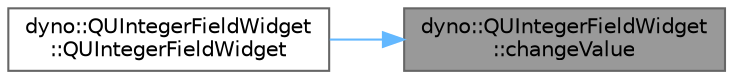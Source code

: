 digraph "dyno::QUIntegerFieldWidget::changeValue"
{
 // LATEX_PDF_SIZE
  bgcolor="transparent";
  edge [fontname=Helvetica,fontsize=10,labelfontname=Helvetica,labelfontsize=10];
  node [fontname=Helvetica,fontsize=10,shape=box,height=0.2,width=0.4];
  rankdir="RL";
  Node1 [id="Node000001",label="dyno::QUIntegerFieldWidget\l::changeValue",height=0.2,width=0.4,color="gray40", fillcolor="grey60", style="filled", fontcolor="black",tooltip=" "];
  Node1 -> Node2 [id="edge1_Node000001_Node000002",dir="back",color="steelblue1",style="solid",tooltip=" "];
  Node2 [id="Node000002",label="dyno::QUIntegerFieldWidget\l::QUIntegerFieldWidget",height=0.2,width=0.4,color="grey40", fillcolor="white", style="filled",URL="$classdyno_1_1_q_u_integer_field_widget.html#a7ec4f33986fa2ed4169ff4ce4b320bff",tooltip=" "];
}
